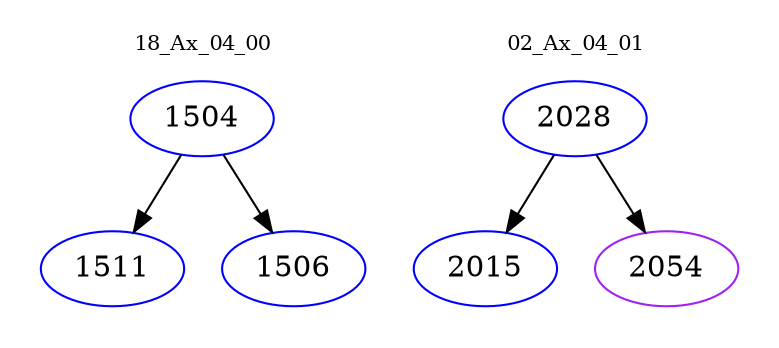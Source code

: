 digraph{
subgraph cluster_0 {
color = white
label = "18_Ax_04_00";
fontsize=10;
T0_1504 [label="1504", color="blue"]
T0_1504 -> T0_1511 [color="black"]
T0_1511 [label="1511", color="blue"]
T0_1504 -> T0_1506 [color="black"]
T0_1506 [label="1506", color="blue"]
}
subgraph cluster_1 {
color = white
label = "02_Ax_04_01";
fontsize=10;
T1_2028 [label="2028", color="blue"]
T1_2028 -> T1_2015 [color="black"]
T1_2015 [label="2015", color="blue"]
T1_2028 -> T1_2054 [color="black"]
T1_2054 [label="2054", color="purple"]
}
}
